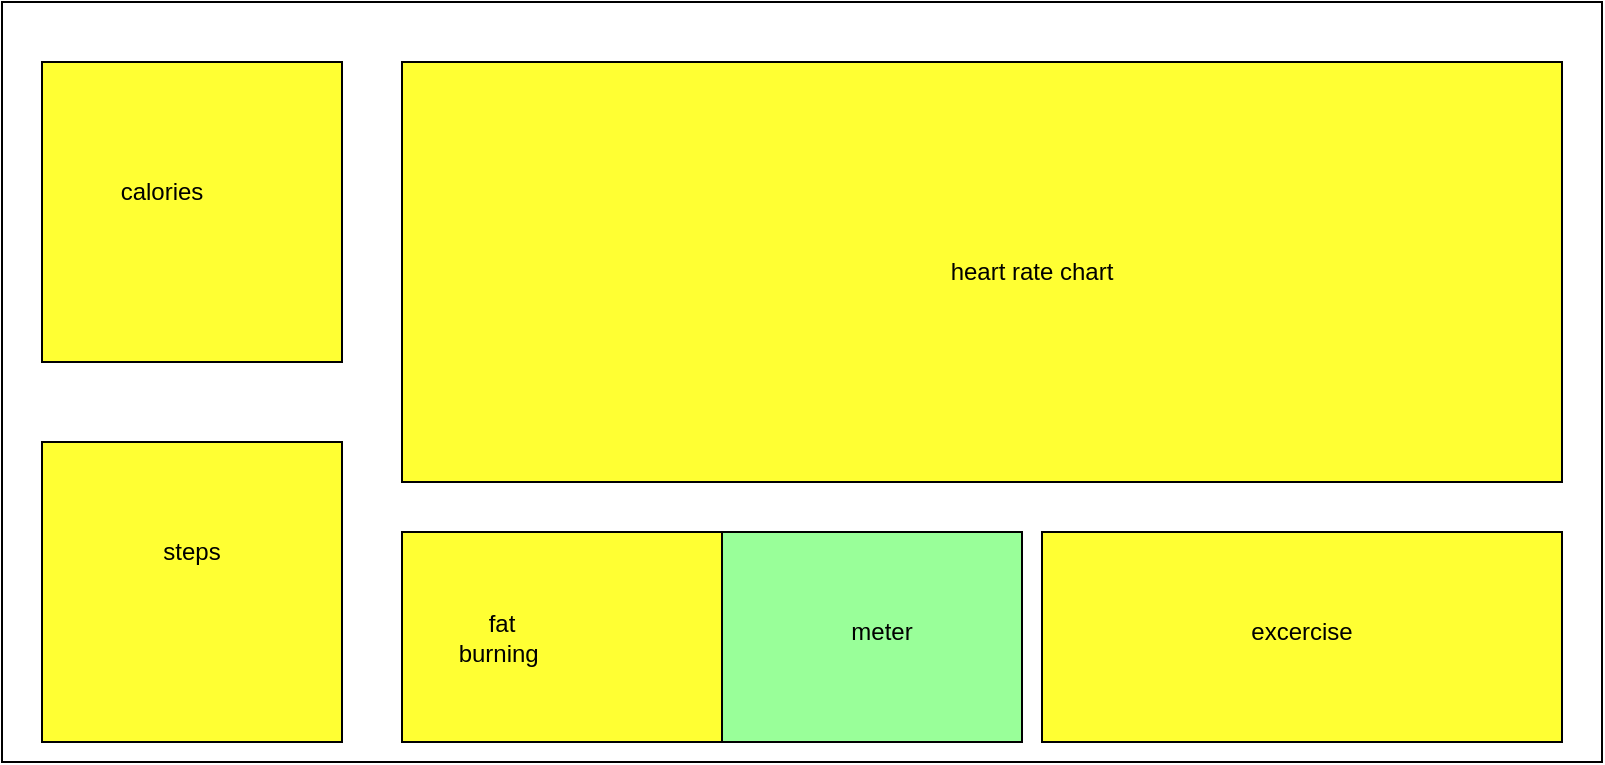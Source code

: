 <mxfile version="11.2.8" type="device" pages="1"><diagram id="7KDxCGltjO6LmnvehLJi" name="Page-1"><mxGraphModel dx="1138" dy="403" grid="1" gridSize="10" guides="1" tooltips="1" connect="1" arrows="1" fold="1" page="1" pageScale="1" pageWidth="850" pageHeight="1100" math="0" shadow="0"><root><mxCell id="0"/><mxCell id="1" parent="0"/><mxCell id="ARHORTdiHpd7q2RFWI_u-28" value="" style="group" vertex="1" connectable="0" parent="1"><mxGeometry x="40" y="40" width="800" height="380" as="geometry"/></mxCell><mxCell id="ARHORTdiHpd7q2RFWI_u-2" value="" style="rounded=0;whiteSpace=wrap;html=1;" vertex="1" parent="ARHORTdiHpd7q2RFWI_u-28"><mxGeometry width="800" height="380" as="geometry"/></mxCell><mxCell id="ARHORTdiHpd7q2RFWI_u-3" value="" style="whiteSpace=wrap;html=1;aspect=fixed;fillColor=#FFFF33;" vertex="1" parent="ARHORTdiHpd7q2RFWI_u-28"><mxGeometry x="20" y="30" width="150" height="150" as="geometry"/></mxCell><mxCell id="ARHORTdiHpd7q2RFWI_u-4" value="" style="rounded=0;whiteSpace=wrap;html=1;fillColor=#FFFF33;" vertex="1" parent="ARHORTdiHpd7q2RFWI_u-28"><mxGeometry x="200" y="30" width="580" height="210" as="geometry"/></mxCell><mxCell id="ARHORTdiHpd7q2RFWI_u-5" value="" style="whiteSpace=wrap;html=1;aspect=fixed;fillColor=#FFFF33;" vertex="1" parent="ARHORTdiHpd7q2RFWI_u-28"><mxGeometry x="20" y="220" width="150" height="150" as="geometry"/></mxCell><mxCell id="ARHORTdiHpd7q2RFWI_u-7" value="calories" style="text;html=1;strokeColor=none;fillColor=none;align=center;verticalAlign=middle;whiteSpace=wrap;rounded=0;" vertex="1" parent="ARHORTdiHpd7q2RFWI_u-28"><mxGeometry x="60" y="85" width="40" height="20" as="geometry"/></mxCell><mxCell id="ARHORTdiHpd7q2RFWI_u-8" value="steps" style="text;html=1;strokeColor=none;fillColor=none;align=center;verticalAlign=middle;whiteSpace=wrap;rounded=0;" vertex="1" parent="ARHORTdiHpd7q2RFWI_u-28"><mxGeometry x="75" y="265" width="40" height="20" as="geometry"/></mxCell><mxCell id="ARHORTdiHpd7q2RFWI_u-11" value="fat burning" style="text;html=1;strokeColor=none;fillColor=none;align=center;verticalAlign=middle;whiteSpace=wrap;rounded=0;" vertex="1" parent="ARHORTdiHpd7q2RFWI_u-28"><mxGeometry x="320" y="305" width="40" height="20" as="geometry"/></mxCell><mxCell id="ARHORTdiHpd7q2RFWI_u-13" value="Meter" style="text;html=1;strokeColor=none;fillColor=none;align=center;verticalAlign=middle;whiteSpace=wrap;rounded=0;" vertex="1" parent="ARHORTdiHpd7q2RFWI_u-28"><mxGeometry x="610" y="305" width="40" height="20" as="geometry"/></mxCell><mxCell id="ARHORTdiHpd7q2RFWI_u-14" value="" style="rounded=0;whiteSpace=wrap;html=1;fillColor=#FFFF33;" vertex="1" parent="ARHORTdiHpd7q2RFWI_u-28"><mxGeometry x="520" y="265" width="260" height="105" as="geometry"/></mxCell><mxCell id="ARHORTdiHpd7q2RFWI_u-15" value="" style="rounded=0;whiteSpace=wrap;html=1;fillColor=#FFFF33;" vertex="1" parent="ARHORTdiHpd7q2RFWI_u-28"><mxGeometry x="200" y="265" width="310" height="105" as="geometry"/></mxCell><mxCell id="ARHORTdiHpd7q2RFWI_u-18" value="fat burning&amp;nbsp;" style="text;html=1;strokeColor=none;fillColor=none;align=center;verticalAlign=middle;whiteSpace=wrap;rounded=0;" vertex="1" parent="ARHORTdiHpd7q2RFWI_u-28"><mxGeometry x="230" y="307.5" width="40" height="20" as="geometry"/></mxCell><mxCell id="ARHORTdiHpd7q2RFWI_u-24" value="" style="rounded=0;whiteSpace=wrap;html=1;fillColor=#99FF99;" vertex="1" parent="ARHORTdiHpd7q2RFWI_u-28"><mxGeometry x="360" y="265" width="150" height="105" as="geometry"/></mxCell><mxCell id="ARHORTdiHpd7q2RFWI_u-25" value="meter" style="text;html=1;strokeColor=none;fillColor=none;align=center;verticalAlign=middle;whiteSpace=wrap;rounded=0;" vertex="1" parent="ARHORTdiHpd7q2RFWI_u-28"><mxGeometry x="420" y="305" width="40" height="20" as="geometry"/></mxCell><mxCell id="ARHORTdiHpd7q2RFWI_u-26" value="excercise" style="text;html=1;strokeColor=none;fillColor=none;align=center;verticalAlign=middle;whiteSpace=wrap;rounded=0;" vertex="1" parent="ARHORTdiHpd7q2RFWI_u-28"><mxGeometry x="630" y="305" width="40" height="20" as="geometry"/></mxCell><mxCell id="ARHORTdiHpd7q2RFWI_u-27" value="heart rate chart" style="text;html=1;strokeColor=none;fillColor=none;align=center;verticalAlign=middle;whiteSpace=wrap;rounded=0;" vertex="1" parent="ARHORTdiHpd7q2RFWI_u-28"><mxGeometry x="470" y="125" width="90" height="20" as="geometry"/></mxCell></root></mxGraphModel></diagram></mxfile>